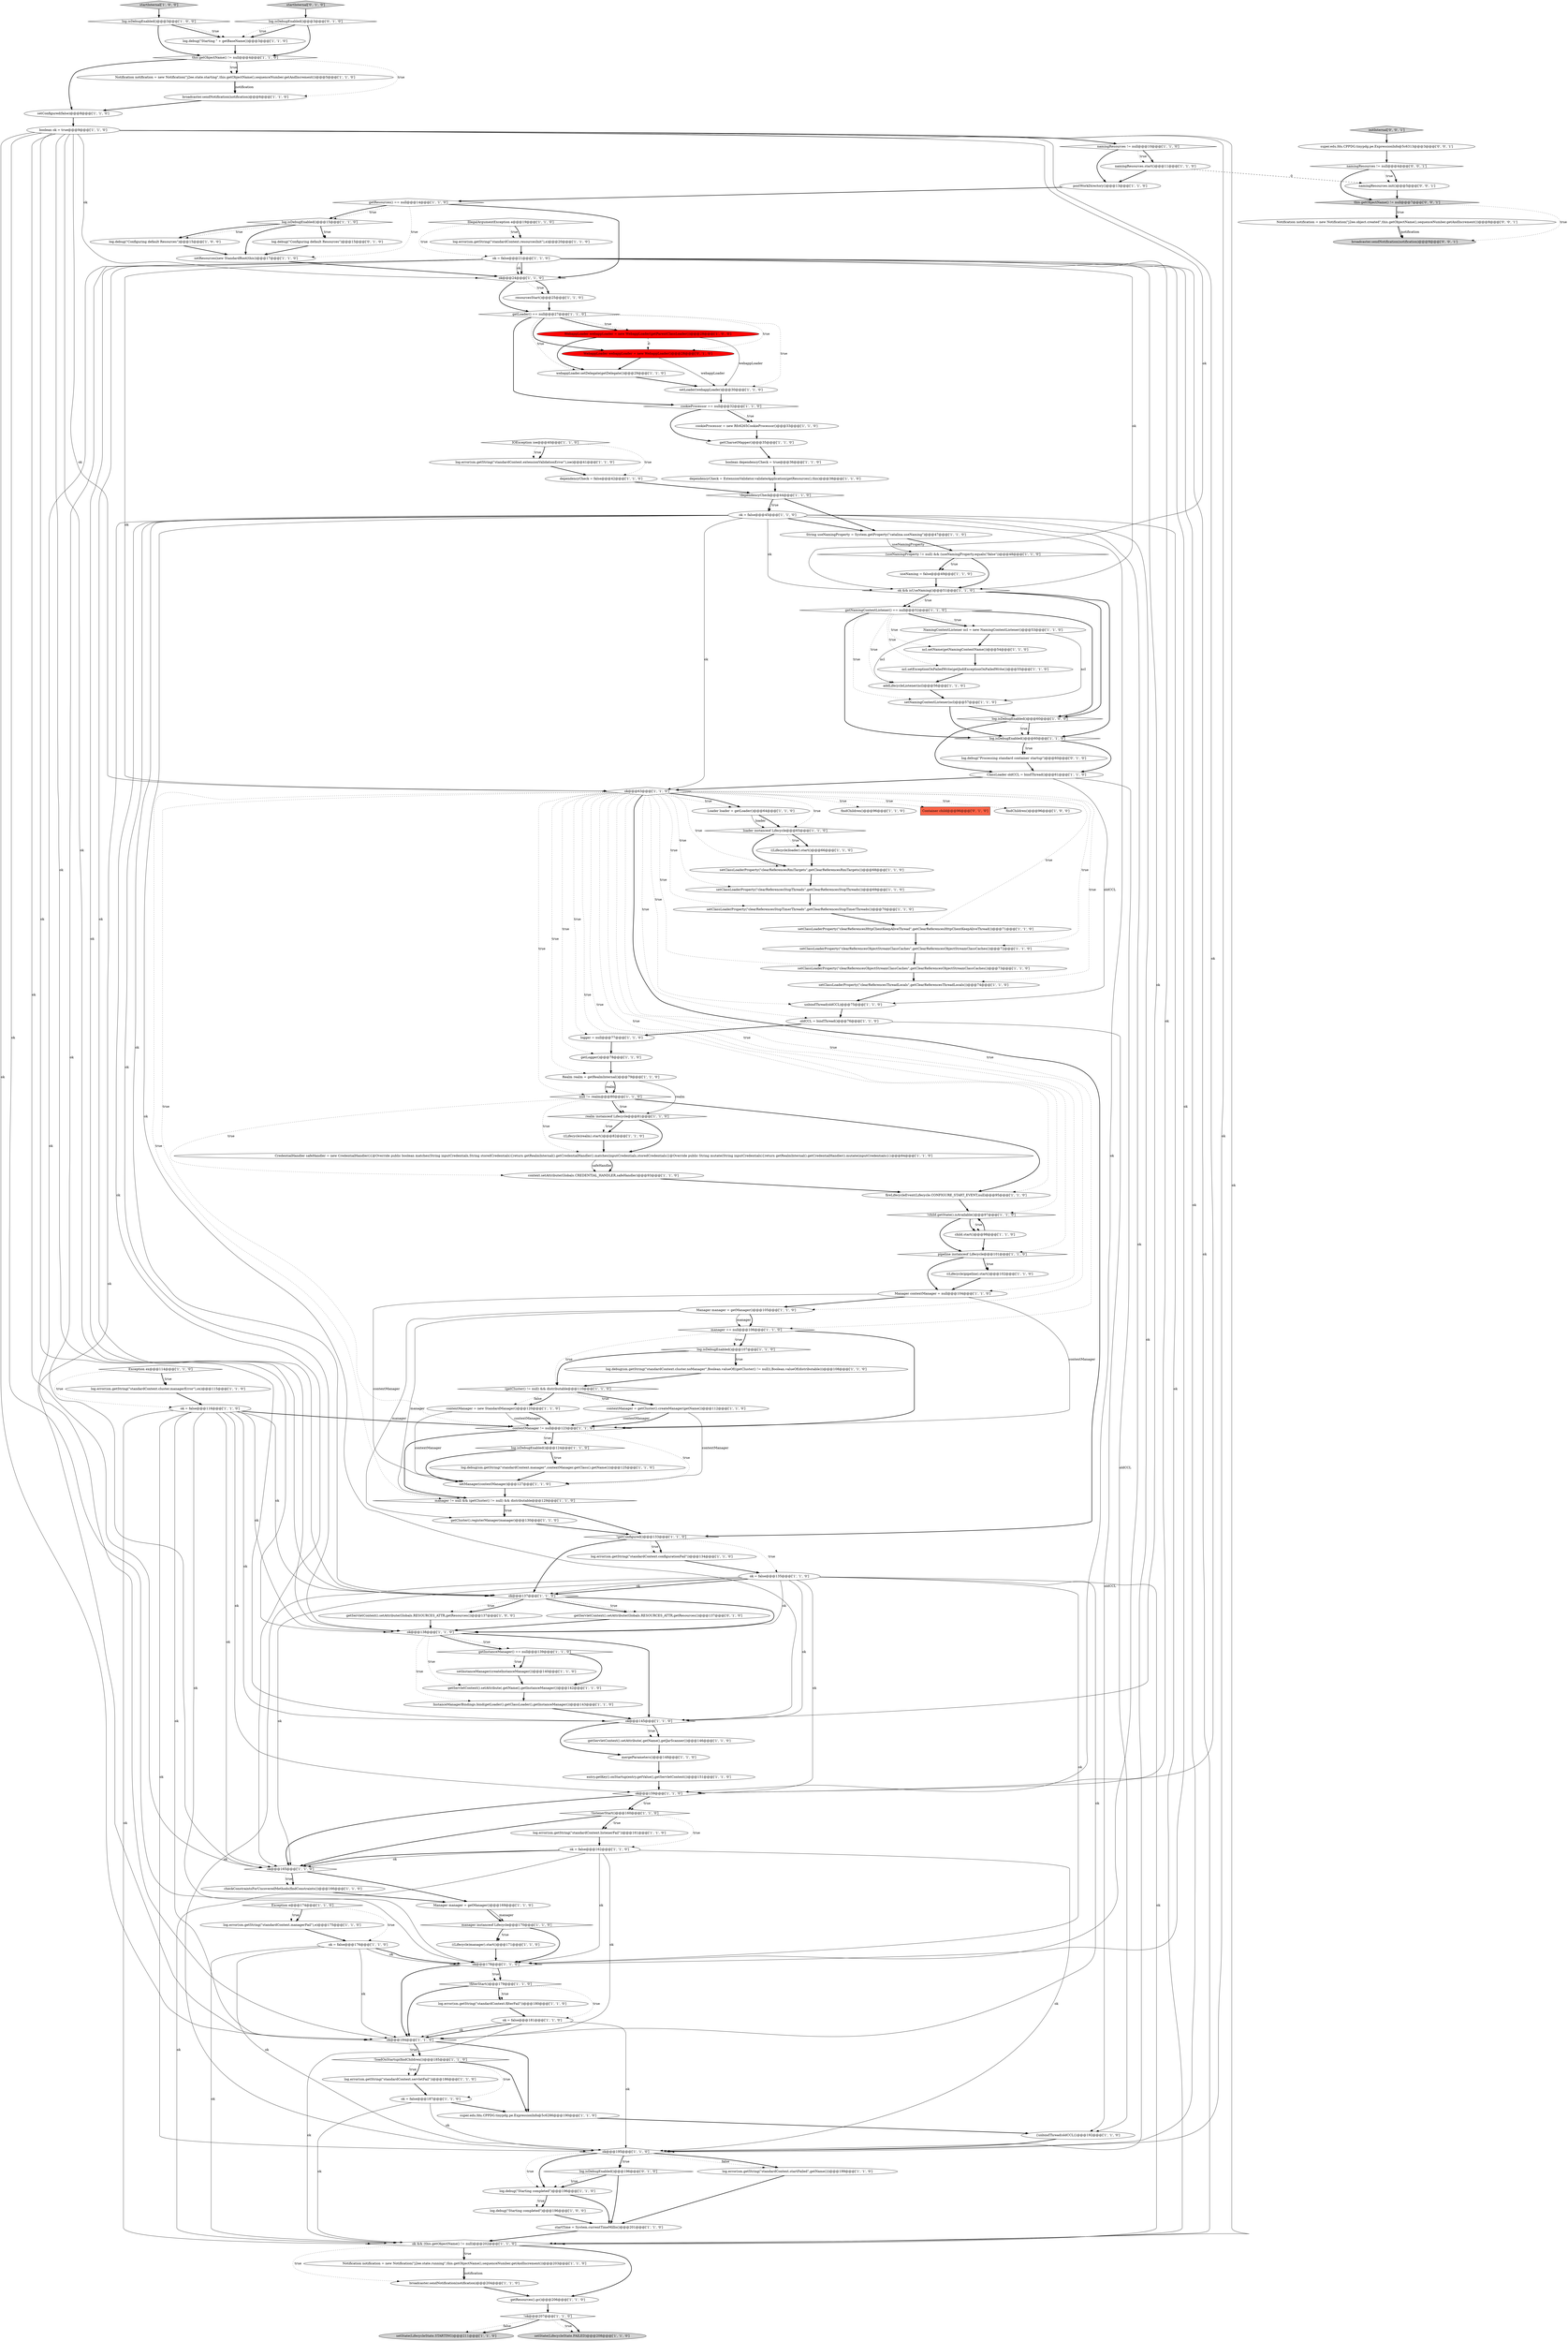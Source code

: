 digraph {
26 [style = filled, label = "InstanceManagerBindings.bind(getLoader().getClassLoader(),getInstanceManager())@@@143@@@['1', '1', '0']", fillcolor = white, shape = ellipse image = "AAA0AAABBB1BBB"];
40 [style = filled, label = "setResources(new StandardRoot(this))@@@17@@@['1', '1', '0']", fillcolor = white, shape = ellipse image = "AAA0AAABBB1BBB"];
126 [style = filled, label = "ok = false@@@162@@@['1', '1', '0']", fillcolor = white, shape = ellipse image = "AAA0AAABBB1BBB"];
46 [style = filled, label = "!getConfigured()@@@133@@@['1', '1', '0']", fillcolor = white, shape = diamond image = "AAA0AAABBB1BBB"];
1 [style = filled, label = "dependencyCheck = ExtensionValidator.validateApplication(getResources(),this)@@@38@@@['1', '1', '0']", fillcolor = white, shape = ellipse image = "AAA0AAABBB1BBB"];
99 [style = filled, label = "boolean ok = true@@@9@@@['1', '1', '0']", fillcolor = white, shape = ellipse image = "AAA0AAABBB1BBB"];
54 [style = filled, label = "!child.getState().isAvailable()@@@97@@@['1', '1', '0']", fillcolor = white, shape = diamond image = "AAA0AAABBB1BBB"];
42 [style = filled, label = "!ok@@@207@@@['1', '1', '0']", fillcolor = white, shape = diamond image = "AAA0AAABBB1BBB"];
69 [style = filled, label = "ok@@@145@@@['1', '1', '0']", fillcolor = white, shape = diamond image = "AAA0AAABBB1BBB"];
48 [style = filled, label = "manager instanceof Lifecycle@@@170@@@['1', '1', '0']", fillcolor = white, shape = diamond image = "AAA0AAABBB1BBB"];
15 [style = filled, label = "dependencyCheck = false@@@42@@@['1', '1', '0']", fillcolor = white, shape = ellipse image = "AAA0AAABBB1BBB"];
72 [style = filled, label = "!listenerStart()@@@160@@@['1', '1', '0']", fillcolor = white, shape = diamond image = "AAA0AAABBB1BBB"];
68 [style = filled, label = "setInstanceManager(createInstanceManager())@@@140@@@['1', '1', '0']", fillcolor = white, shape = ellipse image = "AAA0AAABBB1BBB"];
92 [style = filled, label = "setClassLoaderProperty(\"clearReferencesObjectStreamClassCaches\",getClearReferencesObjectStreamClassCaches())@@@72@@@['1', '1', '0']", fillcolor = white, shape = ellipse image = "AAA0AAABBB1BBB"];
14 [style = filled, label = "getServletContext().setAttribute(.getName(),getJarScanner())@@@146@@@['1', '1', '0']", fillcolor = white, shape = ellipse image = "AAA0AAABBB1BBB"];
66 [style = filled, label = "boolean dependencyCheck = true@@@36@@@['1', '1', '0']", fillcolor = white, shape = ellipse image = "AAA0AAABBB1BBB"];
9 [style = filled, label = "((Lifecycle)realm).start()@@@82@@@['1', '1', '0']", fillcolor = white, shape = ellipse image = "AAA0AAABBB1BBB"];
145 [style = filled, label = "getServletContext().setAttribute(Globals.RESOURCES_ATTR,getResources())@@@137@@@['0', '1', '0']", fillcolor = white, shape = ellipse image = "AAA0AAABBB2BBB"];
73 [style = filled, label = "cookieProcessor = new Rfc6265CookieProcessor()@@@33@@@['1', '1', '0']", fillcolor = white, shape = ellipse image = "AAA0AAABBB1BBB"];
79 [style = filled, label = "setClassLoaderProperty(\"clearReferencesThreadLocals\",getClearReferencesThreadLocals())@@@74@@@['1', '1', '0']", fillcolor = white, shape = ellipse image = "AAA0AAABBB1BBB"];
109 [style = filled, label = "Manager contextManager = null@@@104@@@['1', '1', '0']", fillcolor = white, shape = ellipse image = "AAA0AAABBB1BBB"];
129 [style = filled, label = "((Lifecycle)pipeline).start()@@@102@@@['1', '1', '0']", fillcolor = white, shape = ellipse image = "AAA0AAABBB1BBB"];
133 [style = filled, label = "ok = false@@@135@@@['1', '1', '0']", fillcolor = white, shape = ellipse image = "AAA0AAABBB1BBB"];
116 [style = filled, label = "ok = false@@@116@@@['1', '1', '0']", fillcolor = white, shape = ellipse image = "AAA0AAABBB1BBB"];
8 [style = filled, label = "Loader loader = getLoader()@@@64@@@['1', '1', '0']", fillcolor = white, shape = ellipse image = "AAA0AAABBB1BBB"];
96 [style = filled, label = "child.start()@@@98@@@['1', '1', '0']", fillcolor = white, shape = ellipse image = "AAA0AAABBB1BBB"];
114 [style = filled, label = "this.getObjectName() != null@@@4@@@['1', '1', '0']", fillcolor = white, shape = diamond image = "AAA0AAABBB1BBB"];
137 [style = filled, label = "webappLoader.setDelegate(getDelegate())@@@29@@@['1', '1', '0']", fillcolor = white, shape = ellipse image = "AAA0AAABBB1BBB"];
49 [style = filled, label = "oldCCL = bindThread()@@@76@@@['1', '1', '0']", fillcolor = white, shape = ellipse image = "AAA0AAABBB1BBB"];
117 [style = filled, label = "ok@@@184@@@['1', '1', '0']", fillcolor = white, shape = diamond image = "AAA0AAABBB1BBB"];
5 [style = filled, label = "logger = null@@@77@@@['1', '1', '0']", fillcolor = white, shape = ellipse image = "AAA0AAABBB1BBB"];
24 [style = filled, label = "contextManager = new StandardManager()@@@120@@@['1', '1', '0']", fillcolor = white, shape = ellipse image = "AAA0AAABBB1BBB"];
104 [style = filled, label = "log.isDebugEnabled()@@@107@@@['1', '1', '0']", fillcolor = white, shape = diamond image = "AAA0AAABBB1BBB"];
27 [style = filled, label = "setLoader(webappLoader)@@@30@@@['1', '1', '0']", fillcolor = white, shape = ellipse image = "AAA0AAABBB1BBB"];
13 [style = filled, label = "NamingContextListener ncl = new NamingContextListener()@@@53@@@['1', '1', '0']", fillcolor = white, shape = ellipse image = "AAA0AAABBB1BBB"];
140 [style = filled, label = "log.debug(\"Configuring default Resources\")@@@15@@@['0', '1', '0']", fillcolor = white, shape = ellipse image = "AAA0AAABBB2BBB"];
29 [style = filled, label = "log.debug(\"Starting \" + getBaseName())@@@3@@@['1', '1', '0']", fillcolor = white, shape = ellipse image = "AAA0AAABBB1BBB"];
0 [style = filled, label = "!filterStart()@@@179@@@['1', '1', '0']", fillcolor = white, shape = diamond image = "AAA0AAABBB1BBB"];
43 [style = filled, label = "postWorkDirectory()@@@13@@@['1', '1', '0']", fillcolor = white, shape = ellipse image = "AAA0AAABBB1BBB"];
18 [style = filled, label = "IOException ioe@@@40@@@['1', '1', '0']", fillcolor = white, shape = diamond image = "AAA0AAABBB1BBB"];
75 [style = filled, label = "((Lifecycle)manager).start()@@@171@@@['1', '1', '0']", fillcolor = white, shape = ellipse image = "AAA0AAABBB1BBB"];
150 [style = filled, label = "this.getObjectName() != null@@@7@@@['0', '0', '1']", fillcolor = lightgray, shape = diamond image = "AAA0AAABBB3BBB"];
88 [style = filled, label = "Notification notification = new Notification(\"j2ee.state.starting\",this.getObjectName(),sequenceNumber.getAndIncrement())@@@5@@@['1', '1', '0']", fillcolor = white, shape = ellipse image = "AAA0AAABBB1BBB"];
70 [style = filled, label = "log.isDebugEnabled()@@@124@@@['1', '1', '0']", fillcolor = white, shape = diamond image = "AAA0AAABBB1BBB"];
63 [style = filled, label = "log.isDebugEnabled()@@@15@@@['1', '1', '0']", fillcolor = white, shape = diamond image = "AAA0AAABBB1BBB"];
6 [style = filled, label = "unbindThread(oldCCL)@@@75@@@['1', '1', '0']", fillcolor = white, shape = ellipse image = "AAA0AAABBB1BBB"];
22 [style = filled, label = "getLogger()@@@78@@@['1', '1', '0']", fillcolor = white, shape = ellipse image = "AAA0AAABBB1BBB"];
146 [style = filled, label = "log.debug(\"Processing standard container startup\")@@@60@@@['0', '1', '0']", fillcolor = white, shape = ellipse image = "AAA0AAABBB2BBB"];
107 [style = filled, label = "getLoader() == null@@@27@@@['1', '1', '0']", fillcolor = white, shape = diamond image = "AAA0AAABBB1BBB"];
97 [style = filled, label = "!loadOnStartup(findChildren())@@@185@@@['1', '1', '0']", fillcolor = white, shape = diamond image = "AAA0AAABBB1BBB"];
25 [style = filled, label = "manager != null && (getCluster() != null) && distributable@@@129@@@['1', '1', '0']", fillcolor = white, shape = diamond image = "AAA0AAABBB1BBB"];
112 [style = filled, label = "ok@@@178@@@['1', '1', '0']", fillcolor = white, shape = diamond image = "AAA0AAABBB1BBB"];
131 [style = filled, label = "namingResources.start()@@@11@@@['1', '1', '0']", fillcolor = white, shape = ellipse image = "AAA0AAABBB1BBB"];
141 [style = filled, label = "log.isDebugEnabled()@@@3@@@['0', '1', '0']", fillcolor = white, shape = diamond image = "AAA0AAABBB2BBB"];
120 [style = filled, label = "getCharsetMapper()@@@35@@@['1', '1', '0']", fillcolor = white, shape = ellipse image = "AAA0AAABBB1BBB"];
58 [style = filled, label = "contextManager = getCluster().createManager(getName())@@@112@@@['1', '1', '0']", fillcolor = white, shape = ellipse image = "AAA0AAABBB1BBB"];
122 [style = filled, label = "fireLifecycleEvent(Lifecycle.CONFIGURE_START_EVENT,null)@@@95@@@['1', '1', '0']", fillcolor = white, shape = ellipse image = "AAA0AAABBB1BBB"];
149 [style = filled, label = "namingResources.init()@@@5@@@['0', '0', '1']", fillcolor = white, shape = ellipse image = "AAA0AAABBB3BBB"];
86 [style = filled, label = "ok = false@@@45@@@['1', '1', '0']", fillcolor = white, shape = ellipse image = "AAA0AAABBB1BBB"];
51 [style = filled, label = "setConfigured(false)@@@8@@@['1', '1', '0']", fillcolor = white, shape = ellipse image = "AAA0AAABBB1BBB"];
62 [style = filled, label = "ok = false@@@21@@@['1', '1', '0']", fillcolor = white, shape = ellipse image = "AAA0AAABBB1BBB"];
90 [style = filled, label = "findChildren()@@@96@@@['1', '1', '0']", fillcolor = white, shape = ellipse image = "AAA0AAABBB1BBB"];
119 [style = filled, label = "Exception ex@@@114@@@['1', '1', '0']", fillcolor = white, shape = diamond image = "AAA0AAABBB1BBB"];
125 [style = filled, label = "ok && isUseNaming()@@@51@@@['1', '1', '0']", fillcolor = white, shape = diamond image = "AAA0AAABBB1BBB"];
84 [style = filled, label = "Exception e@@@174@@@['1', '1', '0']", fillcolor = white, shape = diamond image = "AAA0AAABBB1BBB"];
130 [style = filled, label = "WebappLoader webappLoader = new WebappLoader(getParentClassLoader())@@@28@@@['1', '0', '0']", fillcolor = red, shape = ellipse image = "AAA1AAABBB1BBB"];
41 [style = filled, label = "log.error(sm.getString(\"standardContext.extensionValidationError\"),ioe)@@@41@@@['1', '1', '0']", fillcolor = white, shape = ellipse image = "AAA0AAABBB1BBB"];
151 [style = filled, label = "Notification notification = new Notification(\"j2ee.object.created\",this.getObjectName(),sequenceNumber.getAndIncrement())@@@8@@@['0', '0', '1']", fillcolor = white, shape = ellipse image = "AAA0AAABBB3BBB"];
83 [style = filled, label = "log.error(sm.getString(\"standardContext.managerFail\"),e)@@@175@@@['1', '1', '0']", fillcolor = white, shape = ellipse image = "AAA0AAABBB1BBB"];
91 [style = filled, label = "Manager manager = getManager()@@@169@@@['1', '1', '0']", fillcolor = white, shape = ellipse image = "AAA0AAABBB1BBB"];
36 [style = filled, label = "log.error(sm.getString(\"standardContext.cluster.managerError\"),ex)@@@115@@@['1', '1', '0']", fillcolor = white, shape = ellipse image = "AAA0AAABBB1BBB"];
80 [style = filled, label = "log.debug(sm.getString(\"standardContext.cluster.noManager\",Boolean.valueOf((getCluster() != null)),Boolean.valueOf(distributable)))@@@108@@@['1', '1', '0']", fillcolor = white, shape = ellipse image = "AAA0AAABBB1BBB"];
110 [style = filled, label = "getResources().gc()@@@206@@@['1', '1', '0']", fillcolor = white, shape = ellipse image = "AAA0AAABBB1BBB"];
153 [style = filled, label = "initInternal['0', '0', '1']", fillcolor = lightgray, shape = diamond image = "AAA0AAABBB3BBB"];
39 [style = filled, label = "Manager manager = getManager()@@@105@@@['1', '1', '0']", fillcolor = white, shape = ellipse image = "AAA0AAABBB1BBB"];
7 [style = filled, label = "ok@@@195@@@['1', '1', '0']", fillcolor = white, shape = diamond image = "AAA0AAABBB1BBB"];
10 [style = filled, label = "setState(LifecycleState.STARTING)@@@211@@@['1', '1', '0']", fillcolor = lightgray, shape = ellipse image = "AAA0AAABBB1BBB"];
37 [style = filled, label = "ok = false@@@176@@@['1', '1', '0']", fillcolor = white, shape = ellipse image = "AAA0AAABBB1BBB"];
11 [style = filled, label = "Realm realm = getRealmInternal()@@@79@@@['1', '1', '0']", fillcolor = white, shape = ellipse image = "AAA0AAABBB1BBB"];
94 [style = filled, label = "{unbindThread(oldCCL)}@@@192@@@['1', '1', '0']", fillcolor = white, shape = ellipse image = "AAA0AAABBB1BBB"];
55 [style = filled, label = "broadcaster.sendNotification(notification)@@@204@@@['1', '1', '0']", fillcolor = white, shape = ellipse image = "AAA0AAABBB1BBB"];
118 [style = filled, label = "setClassLoaderProperty(\"clearReferencesStopThreads\",getClearReferencesStopThreads())@@@69@@@['1', '1', '0']", fillcolor = white, shape = ellipse image = "AAA0AAABBB1BBB"];
101 [style = filled, label = "ok@@@159@@@['1', '1', '0']", fillcolor = white, shape = diamond image = "AAA0AAABBB1BBB"];
21 [style = filled, label = "log.error(sm.getString(\"standardContext.resourcesInit\"),e)@@@20@@@['1', '1', '0']", fillcolor = white, shape = ellipse image = "AAA0AAABBB1BBB"];
115 [style = filled, label = "ncl.setExceptionOnFailedWrite(getJndiExceptionOnFailedWrite())@@@55@@@['1', '1', '0']", fillcolor = white, shape = ellipse image = "AAA0AAABBB1BBB"];
17 [style = filled, label = "setManager(contextManager)@@@127@@@['1', '1', '0']", fillcolor = white, shape = ellipse image = "AAA0AAABBB1BBB"];
38 [style = filled, label = "log.error(sm.getString(\"standardContext.servletFail\"))@@@186@@@['1', '1', '0']", fillcolor = white, shape = ellipse image = "AAA0AAABBB1BBB"];
136 [style = filled, label = "pipeline instanceof Lifecycle@@@101@@@['1', '1', '0']", fillcolor = white, shape = diamond image = "AAA0AAABBB1BBB"];
67 [style = filled, label = "!dependencyCheck@@@44@@@['1', '1', '0']", fillcolor = white, shape = diamond image = "AAA0AAABBB1BBB"];
50 [style = filled, label = "getCluster().registerManager(manager)@@@130@@@['1', '1', '0']", fillcolor = white, shape = ellipse image = "AAA0AAABBB1BBB"];
138 [style = filled, label = "IllegalArgumentException e@@@19@@@['1', '1', '0']", fillcolor = white, shape = diamond image = "AAA0AAABBB1BBB"];
85 [style = filled, label = "String useNamingProperty = System.getProperty(\"catalina.useNaming\")@@@47@@@['1', '1', '0']", fillcolor = white, shape = ellipse image = "AAA0AAABBB1BBB"];
61 [style = filled, label = "ok = false@@@181@@@['1', '1', '0']", fillcolor = white, shape = ellipse image = "AAA0AAABBB1BBB"];
124 [style = filled, label = "ok@@@138@@@['1', '1', '0']", fillcolor = white, shape = diamond image = "AAA0AAABBB1BBB"];
45 [style = filled, label = "null != realm@@@80@@@['1', '1', '0']", fillcolor = white, shape = diamond image = "AAA0AAABBB1BBB"];
108 [style = filled, label = "log.error(sm.getString(\"standardContext.filterFail\"))@@@180@@@['1', '1', '0']", fillcolor = white, shape = ellipse image = "AAA0AAABBB1BBB"];
142 [style = filled, label = "Container child@@@96@@@['0', '1', '0']", fillcolor = tomato, shape = box image = "AAA0AAABBB2BBB"];
74 [style = filled, label = "log.debug(\"Starting completed\")@@@196@@@['1', '1', '0']", fillcolor = white, shape = ellipse image = "AAA0AAABBB1BBB"];
77 [style = filled, label = "loader instanceof Lifecycle@@@65@@@['1', '1', '0']", fillcolor = white, shape = diamond image = "AAA0AAABBB1BBB"];
148 [style = filled, label = "super.edu.fdu.CPPDG.tinypdg.pe.ExpressionInfo@5c6313@@@3@@@['0', '0', '1']", fillcolor = white, shape = ellipse image = "AAA0AAABBB3BBB"];
23 [style = filled, label = "mergeParameters()@@@148@@@['1', '1', '0']", fillcolor = white, shape = ellipse image = "AAA0AAABBB1BBB"];
53 [style = filled, label = "setNamingContextListener(ncl)@@@57@@@['1', '1', '0']", fillcolor = white, shape = ellipse image = "AAA0AAABBB1BBB"];
71 [style = filled, label = "entry.getKey().onStartup(entry.getValue(),getServletContext())@@@151@@@['1', '1', '0']", fillcolor = white, shape = ellipse image = "AAA0AAABBB1BBB"];
100 [style = filled, label = "namingResources != null@@@10@@@['1', '1', '0']", fillcolor = white, shape = diamond image = "AAA0AAABBB1BBB"];
78 [style = filled, label = "ok@@@63@@@['1', '1', '0']", fillcolor = white, shape = diamond image = "AAA0AAABBB1BBB"];
34 [style = filled, label = "setClassLoaderProperty(\"clearReferencesRmiTargets\",getClearReferencesRmiTargets())@@@68@@@['1', '1', '0']", fillcolor = white, shape = ellipse image = "AAA0AAABBB1BBB"];
33 [style = filled, label = "Notification notification = new Notification(\"j2ee.state.running\",this.getObjectName(),sequenceNumber.getAndIncrement())@@@203@@@['1', '1', '0']", fillcolor = white, shape = ellipse image = "AAA0AAABBB1BBB"];
128 [style = filled, label = "log.isDebugEnabled()@@@60@@@['1', '1', '0']", fillcolor = white, shape = diamond image = "AAA0AAABBB1BBB"];
105 [style = filled, label = "broadcaster.sendNotification(notification)@@@6@@@['1', '1', '0']", fillcolor = white, shape = ellipse image = "AAA0AAABBB1BBB"];
135 [style = filled, label = "addLifecycleListener(ncl)@@@56@@@['1', '1', '0']", fillcolor = white, shape = ellipse image = "AAA0AAABBB1BBB"];
12 [style = filled, label = "manager == null@@@106@@@['1', '1', '0']", fillcolor = white, shape = diamond image = "AAA0AAABBB1BBB"];
123 [style = filled, label = "resourcesStart()@@@25@@@['1', '1', '0']", fillcolor = white, shape = ellipse image = "AAA0AAABBB1BBB"];
143 [style = filled, label = "log.isDebugEnabled()@@@196@@@['0', '1', '0']", fillcolor = white, shape = diamond image = "AAA0AAABBB2BBB"];
57 [style = filled, label = "((Lifecycle)loader).start()@@@66@@@['1', '1', '0']", fillcolor = white, shape = ellipse image = "AAA0AAABBB1BBB"];
81 [style = filled, label = "log.isDebugEnabled()@@@60@@@['1', '0', '0']", fillcolor = white, shape = diamond image = "AAA0AAABBB1BBB"];
82 [style = filled, label = "ClassLoader oldCCL = bindThread()@@@61@@@['1', '1', '0']", fillcolor = white, shape = ellipse image = "AAA0AAABBB1BBB"];
106 [style = filled, label = "ok@@@165@@@['1', '1', '0']", fillcolor = white, shape = diamond image = "AAA0AAABBB1BBB"];
64 [style = filled, label = "getNamingContextListener() == null@@@52@@@['1', '1', '0']", fillcolor = white, shape = diamond image = "AAA0AAABBB1BBB"];
3 [style = filled, label = "log.error(sm.getString(\"standardContext.configurationFail\"))@@@134@@@['1', '1', '0']", fillcolor = white, shape = ellipse image = "AAA0AAABBB1BBB"];
89 [style = filled, label = "contextManager != null@@@123@@@['1', '1', '0']", fillcolor = white, shape = diamond image = "AAA0AAABBB1BBB"];
4 [style = filled, label = "log.debug(\"Configuring default Resources\")@@@15@@@['1', '0', '0']", fillcolor = white, shape = ellipse image = "AAA0AAABBB1BBB"];
31 [style = filled, label = "ncl.setName(getNamingContextName())@@@54@@@['1', '1', '0']", fillcolor = white, shape = ellipse image = "AAA0AAABBB1BBB"];
93 [style = filled, label = "CredentialHandler safeHandler = new CredentialHandler(){@Override public boolean matches(String inputCredentials,String storedCredentials){return getRealmInternal().getCredentialHandler().matches(inputCredentials,storedCredentials)}@Override public String mutate(String inputCredentials){return getRealmInternal().getCredentialHandler().mutate(inputCredentials)}}@@@84@@@['1', '1', '0']", fillcolor = white, shape = ellipse image = "AAA0AAABBB1BBB"];
56 [style = filled, label = "setState(LifecycleState.FAILED)@@@208@@@['1', '1', '0']", fillcolor = lightgray, shape = ellipse image = "AAA0AAABBB1BBB"];
30 [style = filled, label = "log.error(sm.getString(\"standardContext.listenerFail\"))@@@161@@@['1', '1', '0']", fillcolor = white, shape = ellipse image = "AAA0AAABBB1BBB"];
98 [style = filled, label = "startTime = System.currentTimeMillis()@@@201@@@['1', '1', '0']", fillcolor = white, shape = ellipse image = "AAA0AAABBB1BBB"];
154 [style = filled, label = "namingResources != null@@@4@@@['0', '0', '1']", fillcolor = white, shape = diamond image = "AAA0AAABBB3BBB"];
147 [style = filled, label = "startInternal['0', '1', '0']", fillcolor = lightgray, shape = diamond image = "AAA0AAABBB2BBB"];
47 [style = filled, label = "ok@@@137@@@['1', '1', '0']", fillcolor = white, shape = diamond image = "AAA0AAABBB1BBB"];
65 [style = filled, label = "setClassLoaderProperty(\"clearReferencesObjectStreamClassCaches\",getClearReferencesObjectStreamClassCaches())@@@73@@@['1', '1', '0']", fillcolor = white, shape = ellipse image = "AAA0AAABBB1BBB"];
132 [style = filled, label = "log.debug(sm.getString(\"standardContext.manager\",contextManager.getClass().getName()))@@@125@@@['1', '1', '0']", fillcolor = white, shape = ellipse image = "AAA0AAABBB1BBB"];
35 [style = filled, label = "log.debug(\"Starting completed\")@@@196@@@['1', '0', '0']", fillcolor = white, shape = ellipse image = "AAA0AAABBB1BBB"];
139 [style = filled, label = "useNaming = false@@@49@@@['1', '1', '0']", fillcolor = white, shape = ellipse image = "AAA0AAABBB1BBB"];
28 [style = filled, label = "ok && (this.getObjectName() != null)@@@202@@@['1', '1', '0']", fillcolor = white, shape = diamond image = "AAA0AAABBB1BBB"];
113 [style = filled, label = "getResources() == null@@@14@@@['1', '1', '0']", fillcolor = white, shape = diamond image = "AAA0AAABBB1BBB"];
111 [style = filled, label = "getInstanceManager() == null@@@139@@@['1', '1', '0']", fillcolor = white, shape = diamond image = "AAA0AAABBB1BBB"];
19 [style = filled, label = "log.isDebugEnabled()@@@3@@@['1', '0', '0']", fillcolor = white, shape = diamond image = "AAA0AAABBB1BBB"];
20 [style = filled, label = "findChildren()@@@96@@@['1', '0', '0']", fillcolor = white, shape = ellipse image = "AAA0AAABBB1BBB"];
59 [style = filled, label = "super.edu.fdu.CPPDG.tinypdg.pe.ExpressionInfo@5c6286@@@190@@@['1', '1', '0']", fillcolor = white, shape = ellipse image = "AAA0AAABBB1BBB"];
95 [style = filled, label = "context.setAttribute(Globals.CREDENTIAL_HANDLER,safeHandler)@@@93@@@['1', '1', '0']", fillcolor = white, shape = ellipse image = "AAA0AAABBB1BBB"];
76 [style = filled, label = "log.error(sm.getString(\"standardContext.startFailed\",getName()))@@@199@@@['1', '1', '0']", fillcolor = white, shape = ellipse image = "AAA0AAABBB1BBB"];
52 [style = filled, label = "getServletContext().setAttribute(.getName(),getInstanceManager())@@@142@@@['1', '1', '0']", fillcolor = white, shape = ellipse image = "AAA0AAABBB1BBB"];
134 [style = filled, label = "checkConstraintsForUncoveredMethods(findConstraints())@@@166@@@['1', '1', '0']", fillcolor = white, shape = ellipse image = "AAA0AAABBB1BBB"];
44 [style = filled, label = "ok@@@24@@@['1', '1', '0']", fillcolor = white, shape = diamond image = "AAA0AAABBB1BBB"];
87 [style = filled, label = "(getCluster() != null) && distributable@@@110@@@['1', '1', '0']", fillcolor = white, shape = diamond image = "AAA0AAABBB1BBB"];
121 [style = filled, label = "realm instanceof Lifecycle@@@81@@@['1', '1', '0']", fillcolor = white, shape = diamond image = "AAA0AAABBB1BBB"];
152 [style = filled, label = "broadcaster.sendNotification(notification)@@@9@@@['0', '0', '1']", fillcolor = lightgray, shape = ellipse image = "AAA0AAABBB3BBB"];
2 [style = filled, label = "(useNamingProperty != null) && (useNamingProperty.equals(\"false\"))@@@48@@@['1', '1', '0']", fillcolor = white, shape = diamond image = "AAA0AAABBB1BBB"];
103 [style = filled, label = "cookieProcessor == null@@@32@@@['1', '1', '0']", fillcolor = white, shape = diamond image = "AAA0AAABBB1BBB"];
16 [style = filled, label = "setClassLoaderProperty(\"clearReferencesStopTimerThreads\",getClearReferencesStopTimerThreads())@@@70@@@['1', '1', '0']", fillcolor = white, shape = ellipse image = "AAA0AAABBB1BBB"];
60 [style = filled, label = "setClassLoaderProperty(\"clearReferencesHttpClientKeepAliveThread\",getClearReferencesHttpClientKeepAliveThread())@@@71@@@['1', '1', '0']", fillcolor = white, shape = ellipse image = "AAA0AAABBB1BBB"];
102 [style = filled, label = "ok = false@@@187@@@['1', '1', '0']", fillcolor = white, shape = ellipse image = "AAA0AAABBB1BBB"];
144 [style = filled, label = "WebappLoader webappLoader = new WebappLoader()@@@28@@@['0', '1', '0']", fillcolor = red, shape = ellipse image = "AAA1AAABBB2BBB"];
32 [style = filled, label = "getServletContext().setAttribute(Globals.RESOURCES_ATTR,getResources())@@@137@@@['1', '0', '0']", fillcolor = white, shape = ellipse image = "AAA0AAABBB1BBB"];
127 [style = filled, label = "startInternal['1', '0', '0']", fillcolor = lightgray, shape = diamond image = "AAA0AAABBB1BBB"];
67->86 [style = bold, label=""];
48->75 [style = dotted, label="true"];
112->117 [style = bold, label=""];
64->13 [style = bold, label=""];
96->136 [style = bold, label=""];
0->117 [style = bold, label=""];
128->146 [style = bold, label=""];
86->69 [style = solid, label="ok"];
114->105 [style = dotted, label="true"];
126->117 [style = solid, label="ok"];
78->45 [style = dotted, label="true"];
128->82 [style = bold, label=""];
99->117 [style = solid, label="ok"];
16->60 [style = bold, label=""];
125->64 [style = bold, label=""];
113->63 [style = bold, label=""];
54->96 [style = bold, label=""];
134->91 [style = bold, label=""];
62->124 [style = solid, label="ok"];
153->148 [style = bold, label=""];
46->133 [style = dotted, label="true"];
124->52 [style = dotted, label="true"];
101->72 [style = dotted, label="true"];
78->90 [style = dotted, label="true"];
144->27 [style = solid, label="webappLoader"];
7->76 [style = dotted, label="false"];
78->20 [style = dotted, label="true"];
99->106 [style = solid, label="ok"];
150->151 [style = dotted, label="true"];
149->150 [style = bold, label=""];
13->53 [style = solid, label="ncl"];
107->103 [style = bold, label=""];
61->117 [style = bold, label=""];
78->89 [style = dotted, label="true"];
46->3 [style = dotted, label="true"];
48->75 [style = bold, label=""];
78->6 [style = dotted, label="true"];
107->137 [style = dotted, label="true"];
97->102 [style = dotted, label="true"];
81->128 [style = bold, label=""];
83->37 [style = bold, label=""];
154->149 [style = bold, label=""];
58->89 [style = solid, label="contextManager"];
78->16 [style = dotted, label="true"];
45->95 [style = dotted, label="true"];
39->12 [style = bold, label=""];
29->114 [style = bold, label=""];
18->41 [style = bold, label=""];
124->111 [style = dotted, label="true"];
100->131 [style = bold, label=""];
49->5 [style = bold, label=""];
133->47 [style = bold, label=""];
22->11 [style = bold, label=""];
145->124 [style = bold, label=""];
99->112 [style = solid, label="ok"];
48->112 [style = bold, label=""];
84->83 [style = dotted, label="true"];
3->133 [style = bold, label=""];
82->6 [style = solid, label="oldCCL"];
19->29 [style = bold, label=""];
102->59 [style = bold, label=""];
9->93 [style = bold, label=""];
65->79 [style = bold, label=""];
54->136 [style = bold, label=""];
62->101 [style = solid, label="ok"];
60->92 [style = bold, label=""];
78->65 [style = dotted, label="true"];
87->58 [style = bold, label=""];
82->78 [style = bold, label=""];
23->71 [style = bold, label=""];
99->124 [style = solid, label="ok"];
111->68 [style = bold, label=""];
113->63 [style = dotted, label="true"];
133->112 [style = solid, label="ok"];
55->110 [style = bold, label=""];
119->36 [style = dotted, label="true"];
26->69 [style = bold, label=""];
78->25 [style = dotted, label="true"];
4->40 [style = bold, label=""];
116->117 [style = solid, label="ok"];
63->4 [style = bold, label=""];
97->38 [style = bold, label=""];
121->9 [style = bold, label=""];
136->109 [style = bold, label=""];
97->59 [style = bold, label=""];
107->144 [style = dotted, label="true"];
116->47 [style = solid, label="ok"];
28->33 [style = dotted, label="true"];
37->7 [style = solid, label="ok"];
80->87 [style = bold, label=""];
106->134 [style = dotted, label="true"];
99->69 [style = solid, label="ok"];
62->78 [style = solid, label="ok"];
2->125 [style = bold, label=""];
85->2 [style = bold, label=""];
104->87 [style = bold, label=""];
119->116 [style = dotted, label="true"];
99->101 [style = solid, label="ok"];
67->85 [style = bold, label=""];
143->98 [style = bold, label=""];
112->0 [style = dotted, label="true"];
99->28 [style = solid, label="ok"];
124->111 [style = bold, label=""];
24->17 [style = solid, label="contextManager"];
98->28 [style = bold, label=""];
32->124 [style = bold, label=""];
8->77 [style = bold, label=""];
64->31 [style = dotted, label="true"];
101->106 [style = bold, label=""];
89->17 [style = dotted, label="true"];
86->101 [style = solid, label="ok"];
18->15 [style = dotted, label="true"];
72->30 [style = dotted, label="true"];
86->117 [style = solid, label="ok"];
150->151 [style = bold, label=""];
86->47 [style = solid, label="ok"];
128->146 [style = dotted, label="true"];
57->34 [style = bold, label=""];
117->59 [style = bold, label=""];
34->118 [style = bold, label=""];
7->74 [style = dotted, label="true"];
45->93 [style = dotted, label="true"];
78->11 [style = dotted, label="true"];
78->8 [style = dotted, label="true"];
111->68 [style = dotted, label="true"];
44->107 [style = bold, label=""];
62->106 [style = solid, label="ok"];
64->135 [style = dotted, label="true"];
154->150 [style = bold, label=""];
31->115 [style = bold, label=""];
151->152 [style = solid, label="notification"];
133->69 [style = solid, label="ok"];
121->93 [style = bold, label=""];
74->98 [style = bold, label=""];
126->28 [style = solid, label="ok"];
113->44 [style = bold, label=""];
125->81 [style = bold, label=""];
19->29 [style = dotted, label="true"];
81->82 [style = bold, label=""];
12->89 [style = bold, label=""];
132->17 [style = bold, label=""];
106->134 [style = bold, label=""];
69->23 [style = bold, label=""];
131->149 [style = dashed, label="0"];
42->10 [style = dotted, label="false"];
5->22 [style = bold, label=""];
99->7 [style = solid, label="ok"];
95->122 [style = bold, label=""];
86->78 [style = solid, label="ok"];
52->26 [style = bold, label=""];
27->103 [style = bold, label=""];
127->19 [style = bold, label=""];
62->125 [style = solid, label="ok"];
114->51 [style = bold, label=""];
58->17 [style = solid, label="contextManager"];
33->55 [style = bold, label=""];
148->154 [style = bold, label=""];
109->39 [style = bold, label=""];
72->126 [style = dotted, label="true"];
62->44 [style = bold, label=""];
66->1 [style = bold, label=""];
86->106 [style = solid, label="ok"];
47->32 [style = dotted, label="true"];
126->106 [style = solid, label="ok"];
86->7 [style = solid, label="ok"];
47->32 [style = bold, label=""];
118->16 [style = bold, label=""];
62->47 [style = solid, label="ok"];
14->23 [style = bold, label=""];
102->28 [style = solid, label="ok"];
62->117 [style = solid, label="ok"];
78->39 [style = dotted, label="true"];
2->139 [style = dotted, label="true"];
124->26 [style = dotted, label="true"];
7->143 [style = dotted, label="true"];
78->34 [style = dotted, label="true"];
47->145 [style = bold, label=""];
46->3 [style = bold, label=""];
102->7 [style = solid, label="ok"];
141->114 [style = bold, label=""];
78->136 [style = dotted, label="true"];
130->27 [style = solid, label="webappLoader"];
78->77 [style = dotted, label="true"];
88->105 [style = solid, label="notification"];
87->24 [style = dotted, label="false"];
124->69 [style = bold, label=""];
103->73 [style = bold, label=""];
151->152 [style = bold, label=""];
8->77 [style = solid, label="loader"];
103->120 [style = bold, label=""];
28->55 [style = dotted, label="true"];
42->10 [style = bold, label=""];
42->56 [style = dotted, label="true"];
116->7 [style = solid, label="ok"];
45->122 [style = bold, label=""];
81->128 [style = dotted, label="true"];
61->7 [style = solid, label="ok"];
84->83 [style = bold, label=""];
63->140 [style = dotted, label="true"];
97->38 [style = dotted, label="true"];
69->14 [style = bold, label=""];
133->101 [style = solid, label="ok"];
117->97 [style = dotted, label="true"];
137->27 [style = bold, label=""];
41->15 [style = bold, label=""];
62->69 [style = solid, label="ok"];
119->36 [style = bold, label=""];
94->7 [style = bold, label=""];
2->139 [style = bold, label=""];
107->27 [style = dotted, label="true"];
143->74 [style = bold, label=""];
79->6 [style = bold, label=""];
77->57 [style = dotted, label="true"];
47->124 [style = bold, label=""];
116->101 [style = solid, label="ok"];
126->112 [style = solid, label="ok"];
53->81 [style = bold, label=""];
44->123 [style = dotted, label="true"];
64->53 [style = dotted, label="true"];
19->114 [style = bold, label=""];
71->101 [style = bold, label=""];
7->74 [style = bold, label=""];
86->112 [style = solid, label="ok"];
147->141 [style = bold, label=""];
146->82 [style = bold, label=""];
91->48 [style = bold, label=""];
11->45 [style = solid, label="realm"];
25->50 [style = dotted, label="true"];
136->129 [style = bold, label=""];
58->89 [style = bold, label=""];
28->110 [style = bold, label=""];
13->31 [style = bold, label=""];
93->95 [style = solid, label="safeHandler"];
64->128 [style = bold, label=""];
78->109 [style = dotted, label="true"];
143->74 [style = dotted, label="true"];
6->49 [style = bold, label=""];
61->117 [style = solid, label="ok"];
122->54 [style = bold, label=""];
76->98 [style = bold, label=""];
53->128 [style = bold, label=""];
49->94 [style = solid, label="oldCCL"];
107->130 [style = dotted, label="true"];
12->104 [style = bold, label=""];
139->125 [style = bold, label=""];
116->106 [style = solid, label="ok"];
37->117 [style = solid, label="ok"];
36->116 [style = bold, label=""];
63->40 [style = bold, label=""];
7->76 [style = bold, label=""];
42->56 [style = bold, label=""];
133->117 [style = solid, label="ok"];
38->102 [style = bold, label=""];
74->35 [style = dotted, label="true"];
72->30 [style = bold, label=""];
100->131 [style = dotted, label="true"];
78->54 [style = dotted, label="true"];
144->137 [style = bold, label=""];
78->5 [style = dotted, label="true"];
78->122 [style = dotted, label="true"];
12->87 [style = dotted, label="true"];
74->35 [style = bold, label=""];
37->28 [style = solid, label="ok"];
136->129 [style = dotted, label="true"];
78->46 [style = bold, label=""];
82->94 [style = solid, label="oldCCL"];
99->47 [style = solid, label="ok"];
150->152 [style = dotted, label="true"];
51->99 [style = bold, label=""];
21->62 [style = bold, label=""];
107->130 [style = bold, label=""];
54->96 [style = dotted, label="true"];
33->55 [style = solid, label="notification"];
126->7 [style = solid, label="ok"];
39->25 [style = solid, label="manager"];
67->86 [style = dotted, label="true"];
116->112 [style = solid, label="ok"];
131->43 [style = bold, label=""];
99->100 [style = bold, label=""];
93->95 [style = bold, label=""];
62->7 [style = solid, label="ok"];
37->112 [style = solid, label="ok"];
78->12 [style = dotted, label="true"];
84->37 [style = dotted, label="true"];
129->109 [style = bold, label=""];
87->24 [style = bold, label=""];
114->88 [style = dotted, label="true"];
89->70 [style = bold, label=""];
78->60 [style = dotted, label="true"];
113->40 [style = dotted, label="true"];
40->44 [style = bold, label=""];
13->135 [style = solid, label="ncl"];
109->89 [style = solid, label="contextManager"];
78->79 [style = dotted, label="true"];
110->42 [style = bold, label=""];
64->81 [style = bold, label=""];
11->45 [style = bold, label=""];
45->121 [style = dotted, label="true"];
0->61 [style = dotted, label="true"];
46->47 [style = bold, label=""];
138->62 [style = dotted, label="true"];
133->47 [style = solid, label="ok"];
89->70 [style = dotted, label="true"];
24->89 [style = solid, label="contextManager"];
140->40 [style = bold, label=""];
86->85 [style = bold, label=""];
114->88 [style = bold, label=""];
106->91 [style = bold, label=""];
37->112 [style = bold, label=""];
78->118 [style = dotted, label="true"];
25->50 [style = bold, label=""];
7->143 [style = bold, label=""];
59->94 [style = bold, label=""];
70->132 [style = dotted, label="true"];
107->144 [style = bold, label=""];
17->25 [style = bold, label=""];
1->67 [style = bold, label=""];
115->135 [style = bold, label=""];
104->80 [style = bold, label=""];
77->34 [style = bold, label=""];
87->58 [style = dotted, label="true"];
39->50 [style = solid, label="manager"];
123->107 [style = bold, label=""];
78->49 [style = dotted, label="true"];
35->98 [style = bold, label=""];
99->44 [style = solid, label="ok"];
61->28 [style = solid, label="ok"];
64->115 [style = dotted, label="true"];
47->145 [style = dotted, label="true"];
24->89 [style = bold, label=""];
78->142 [style = dotted, label="true"];
120->66 [style = bold, label=""];
99->78 [style = solid, label="ok"];
96->54 [style = bold, label=""];
141->29 [style = bold, label=""];
116->124 [style = solid, label="ok"];
78->92 [style = dotted, label="true"];
105->51 [style = bold, label=""];
0->108 [style = bold, label=""];
72->106 [style = bold, label=""];
39->12 [style = solid, label="manager"];
99->125 [style = solid, label="ok"];
78->8 [style = bold, label=""];
70->17 [style = bold, label=""];
62->112 [style = solid, label="ok"];
103->73 [style = dotted, label="true"];
15->67 [style = bold, label=""];
44->123 [style = bold, label=""];
135->53 [style = bold, label=""];
86->125 [style = solid, label="ok"];
109->17 [style = solid, label="contextManager"];
116->69 [style = solid, label="ok"];
111->52 [style = bold, label=""];
45->121 [style = bold, label=""];
86->28 [style = solid, label="ok"];
85->2 [style = solid, label="useNamingProperty"];
126->106 [style = bold, label=""];
130->144 [style = dashed, label="0"];
62->44 [style = solid, label="ok"];
18->41 [style = dotted, label="true"];
104->80 [style = dotted, label="true"];
62->28 [style = solid, label="ok"];
11->121 [style = solid, label="realm"];
101->72 [style = bold, label=""];
43->113 [style = bold, label=""];
138->21 [style = dotted, label="true"];
116->28 [style = solid, label="ok"];
133->28 [style = solid, label="ok"];
68->52 [style = bold, label=""];
73->120 [style = bold, label=""];
89->25 [style = bold, label=""];
154->149 [style = dotted, label="true"];
116->89 [style = bold, label=""];
63->140 [style = bold, label=""];
138->21 [style = bold, label=""];
88->105 [style = bold, label=""];
70->132 [style = bold, label=""];
75->112 [style = bold, label=""];
130->137 [style = bold, label=""];
125->64 [style = dotted, label="true"];
78->22 [style = dotted, label="true"];
77->57 [style = bold, label=""];
30->126 [style = bold, label=""];
100->43 [style = bold, label=""];
50->46 [style = bold, label=""];
12->104 [style = dotted, label="true"];
121->9 [style = dotted, label="true"];
25->46 [style = bold, label=""];
64->13 [style = dotted, label="true"];
86->124 [style = solid, label="ok"];
112->0 [style = bold, label=""];
133->7 [style = solid, label="ok"];
0->108 [style = dotted, label="true"];
125->128 [style = bold, label=""];
28->33 [style = bold, label=""];
133->124 [style = solid, label="ok"];
92->65 [style = bold, label=""];
117->97 [style = bold, label=""];
141->29 [style = dotted, label="true"];
69->14 [style = dotted, label="true"];
63->4 [style = dotted, label="true"];
91->48 [style = solid, label="manager"];
133->106 [style = solid, label="ok"];
108->61 [style = bold, label=""];
}
